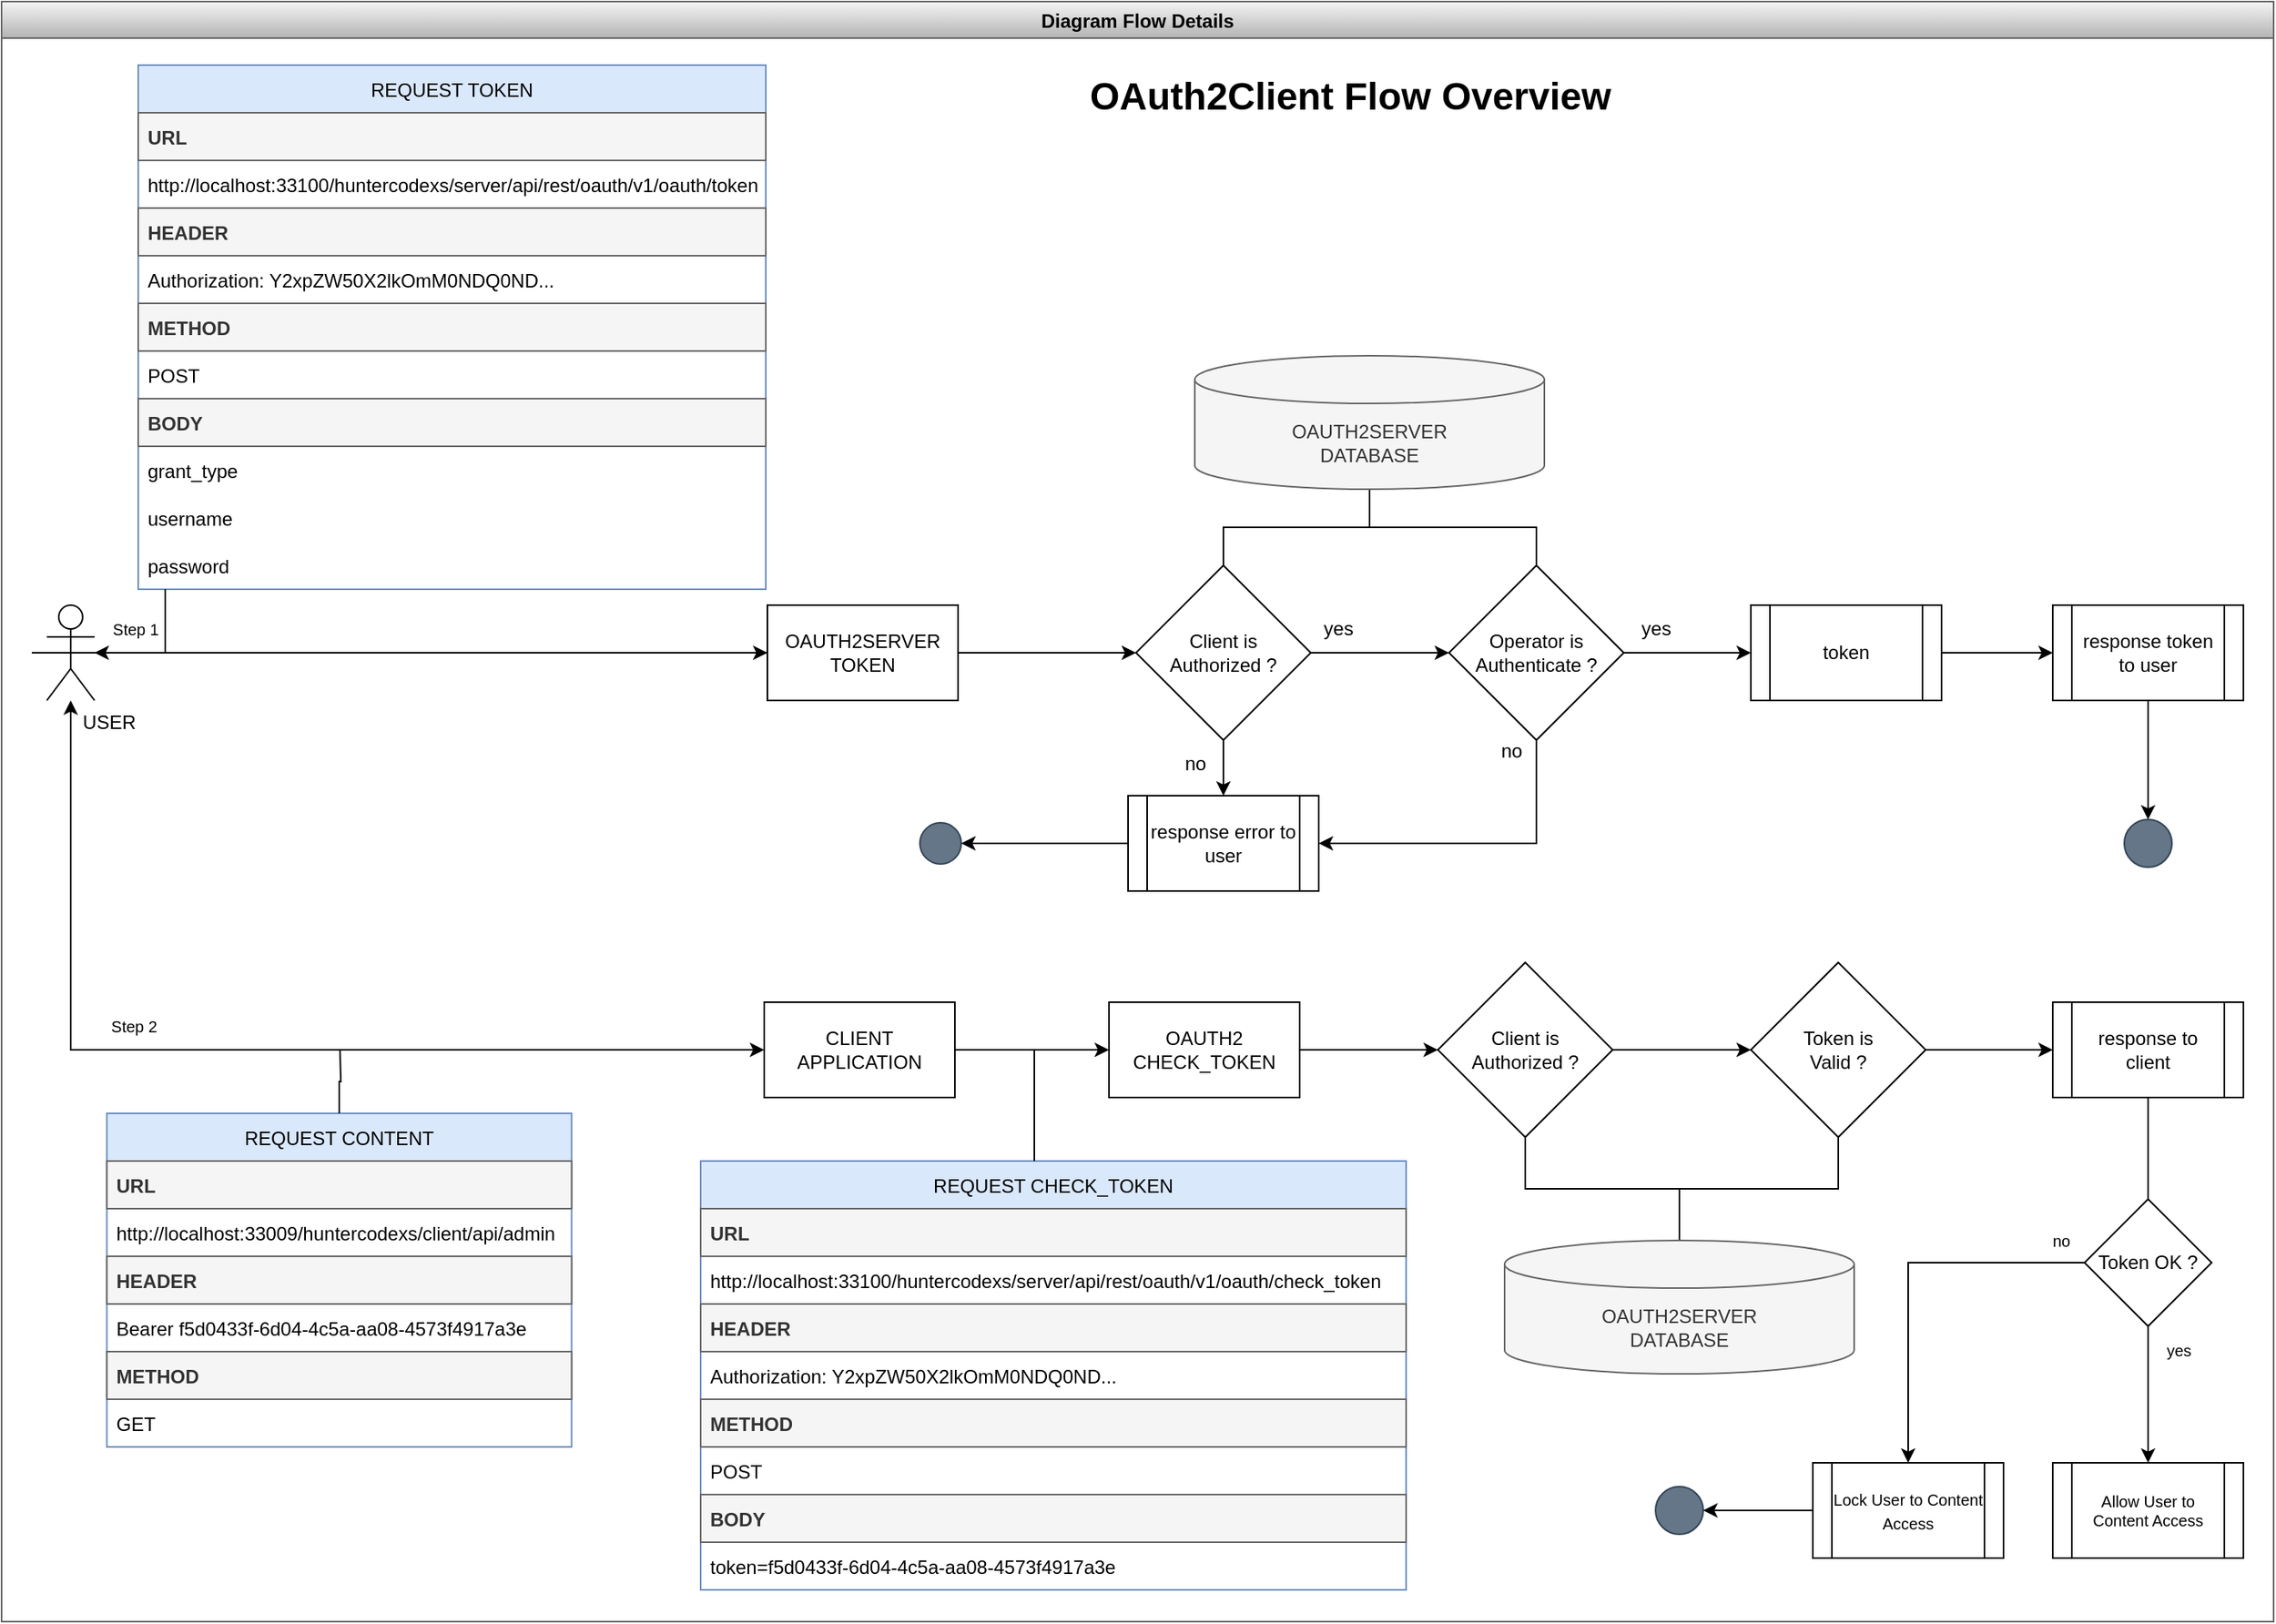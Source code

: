 <mxfile version="20.4.0" pages="2"><diagram id="6SfTcuLJVWcjgQGwC1J7" name="Details Driagram"><mxGraphModel dx="2302" dy="825" grid="1" gridSize="10" guides="1" tooltips="1" connect="1" arrows="1" fold="1" page="1" pageScale="1" pageWidth="827" pageHeight="1169" math="0" shadow="0"><root><mxCell id="0"/><mxCell id="1" parent="0"/><mxCell id="_FweccHP2HiVXsl0TKVh-1" value="Diagram Flow Details" style="swimlane;fillColor=#f5f5f5;gradientColor=#b3b3b3;strokeColor=#666666;" parent="1" vertex="1"><mxGeometry x="600" y="900" width="1430" height="1020" as="geometry"/></mxCell><mxCell id="_o2T65fUAI94a9yxA9JJ-2" style="edgeStyle=orthogonalEdgeStyle;rounded=0;orthogonalLoop=1;jettySize=auto;html=1;entryX=0;entryY=0.5;entryDx=0;entryDy=0;fontSize=10;" edge="1" parent="_FweccHP2HiVXsl0TKVh-1" source="_FweccHP2HiVXsl0TKVh-3" target="_FweccHP2HiVXsl0TKVh-12"><mxGeometry relative="1" as="geometry"/></mxCell><mxCell id="eOlTDfyj6BkM6Ht4Ye8c-1" style="edgeStyle=orthogonalEdgeStyle;rounded=0;orthogonalLoop=1;jettySize=auto;html=1;entryX=0;entryY=0.5;entryDx=0;entryDy=0;fontSize=10;startArrow=classic;startFill=1;endArrow=classic;endFill=1;" edge="1" parent="_FweccHP2HiVXsl0TKVh-1" source="_FweccHP2HiVXsl0TKVh-3" target="_FweccHP2HiVXsl0TKVh-8"><mxGeometry relative="1" as="geometry"><Array as="points"><mxPoint x="43" y="660"/></Array></mxGeometry></mxCell><mxCell id="_FweccHP2HiVXsl0TKVh-3" value="&amp;nbsp;&amp;nbsp;&amp;nbsp;&amp;nbsp;&amp;nbsp;&amp;nbsp;&amp;nbsp;&amp;nbsp;&amp;nbsp;&amp;nbsp;&amp;nbsp;&amp;nbsp;&amp;nbsp; USER" style="shape=umlActor;verticalLabelPosition=bottom;verticalAlign=top;html=1;outlineConnect=0;" parent="_FweccHP2HiVXsl0TKVh-1" vertex="1"><mxGeometry x="28.5" y="380" width="30" height="60" as="geometry"/></mxCell><mxCell id="_FweccHP2HiVXsl0TKVh-9" value="response to client" style="shape=process;whiteSpace=wrap;html=1;backgroundOutline=1;" parent="_FweccHP2HiVXsl0TKVh-1" vertex="1"><mxGeometry x="1291" y="630" width="120" height="60" as="geometry"/></mxCell><mxCell id="_FweccHP2HiVXsl0TKVh-10" style="edgeStyle=orthogonalEdgeStyle;rounded=0;orthogonalLoop=1;jettySize=auto;html=1;fontColor=#000000;" parent="_FweccHP2HiVXsl0TKVh-1" source="_FweccHP2HiVXsl0TKVh-11" target="_FweccHP2HiVXsl0TKVh-48" edge="1"><mxGeometry relative="1" as="geometry"/></mxCell><mxCell id="_FweccHP2HiVXsl0TKVh-11" value="&lt;div&gt;OAUTH2&lt;/div&gt;&lt;div&gt;CHECK_TOKEN&lt;br&gt;&lt;/div&gt;" style="whiteSpace=wrap;html=1;rounded=0;" parent="_FweccHP2HiVXsl0TKVh-1" vertex="1"><mxGeometry x="697" y="630" width="120" height="60" as="geometry"/></mxCell><mxCell id="_o2T65fUAI94a9yxA9JJ-4" style="edgeStyle=orthogonalEdgeStyle;rounded=0;orthogonalLoop=1;jettySize=auto;html=1;fontSize=10;" edge="1" parent="_FweccHP2HiVXsl0TKVh-1" source="_FweccHP2HiVXsl0TKVh-12" target="_FweccHP2HiVXsl0TKVh-3"><mxGeometry relative="1" as="geometry"/></mxCell><mxCell id="_FweccHP2HiVXsl0TKVh-12" value="&lt;div&gt;OAUTH2SERVER&lt;/div&gt;&lt;div&gt;TOKEN&lt;br&gt;&lt;/div&gt;" style="whiteSpace=wrap;html=1;rounded=0;" parent="_FweccHP2HiVXsl0TKVh-1" vertex="1"><mxGeometry x="482" y="380" width="120" height="60" as="geometry"/></mxCell><mxCell id="_FweccHP2HiVXsl0TKVh-13" value="token" style="shape=process;whiteSpace=wrap;html=1;backgroundOutline=1;" parent="_FweccHP2HiVXsl0TKVh-1" vertex="1"><mxGeometry x="1101" y="380" width="120" height="60" as="geometry"/></mxCell><mxCell id="_FweccHP2HiVXsl0TKVh-41" value="no" style="text;html=1;align=center;verticalAlign=middle;resizable=0;points=[];autosize=1;strokeColor=none;fillColor=none;fontColor=#000000;" parent="_FweccHP2HiVXsl0TKVh-1" vertex="1"><mxGeometry x="731" y="465" width="40" height="30" as="geometry"/></mxCell><mxCell id="_FweccHP2HiVXsl0TKVh-42" value="response error to user" style="shape=process;whiteSpace=wrap;html=1;backgroundOutline=1;" parent="_FweccHP2HiVXsl0TKVh-1" vertex="1"><mxGeometry x="709" y="500" width="120" height="60" as="geometry"/></mxCell><mxCell id="_FweccHP2HiVXsl0TKVh-43" value="yes" style="text;html=1;align=center;verticalAlign=middle;resizable=0;points=[];autosize=1;strokeColor=none;fillColor=none;fontColor=#000000;" parent="_FweccHP2HiVXsl0TKVh-1" vertex="1"><mxGeometry x="821" y="380" width="40" height="30" as="geometry"/></mxCell><mxCell id="_FweccHP2HiVXsl0TKVh-44" style="edgeStyle=orthogonalEdgeStyle;rounded=0;orthogonalLoop=1;jettySize=auto;html=1;entryX=1;entryY=0.5;entryDx=0;entryDy=0;fontColor=#000000;exitX=0.5;exitY=1;exitDx=0;exitDy=0;" parent="_FweccHP2HiVXsl0TKVh-1" source="_FweccHP2HiVXsl0TKVh-46" target="_FweccHP2HiVXsl0TKVh-42" edge="1"><mxGeometry relative="1" as="geometry"><mxPoint x="986" y="470" as="sourcePoint"/></mxGeometry></mxCell><mxCell id="_FweccHP2HiVXsl0TKVh-45" style="edgeStyle=orthogonalEdgeStyle;rounded=0;orthogonalLoop=1;jettySize=auto;html=1;fontColor=#000000;" parent="_FweccHP2HiVXsl0TKVh-1" source="_FweccHP2HiVXsl0TKVh-46" target="_FweccHP2HiVXsl0TKVh-13" edge="1"><mxGeometry relative="1" as="geometry"/></mxCell><mxCell id="_FweccHP2HiVXsl0TKVh-46" value="Operator is&lt;div&gt;Authenticate ?&lt;/div&gt;" style="rhombus;whiteSpace=wrap;html=1;rounded=0;" parent="_FweccHP2HiVXsl0TKVh-1" vertex="1"><mxGeometry x="911" y="355" width="110" height="110" as="geometry"/></mxCell><mxCell id="_FweccHP2HiVXsl0TKVh-48" value="&lt;div&gt;Client is&lt;/div&gt;&lt;div&gt;Authorized ?&lt;/div&gt;" style="rhombus;whiteSpace=wrap;html=1;rounded=0;" parent="_FweccHP2HiVXsl0TKVh-1" vertex="1"><mxGeometry x="904" y="605" width="110" height="110" as="geometry"/></mxCell><mxCell id="_FweccHP2HiVXsl0TKVh-49" value="no" style="text;html=1;align=center;verticalAlign=middle;resizable=0;points=[];autosize=1;strokeColor=none;fillColor=none;fontColor=#000000;" parent="_FweccHP2HiVXsl0TKVh-1" vertex="1"><mxGeometry x="930" y="457" width="40" height="30" as="geometry"/></mxCell><mxCell id="_FweccHP2HiVXsl0TKVh-51" style="edgeStyle=orthogonalEdgeStyle;rounded=0;orthogonalLoop=1;jettySize=auto;html=1;fontColor=#000000;" parent="_FweccHP2HiVXsl0TKVh-1" source="_FweccHP2HiVXsl0TKVh-52" target="_FweccHP2HiVXsl0TKVh-9" edge="1"><mxGeometry relative="1" as="geometry"/></mxCell><mxCell id="_FweccHP2HiVXsl0TKVh-52" value="&lt;div&gt;Token is &lt;br&gt;&lt;/div&gt;&lt;div&gt;Valid ?&lt;br&gt;&lt;/div&gt;" style="rhombus;whiteSpace=wrap;html=1;rounded=0;" parent="_FweccHP2HiVXsl0TKVh-1" vertex="1"><mxGeometry x="1101" y="605" width="110" height="110" as="geometry"/></mxCell><mxCell id="_FweccHP2HiVXsl0TKVh-53" value="" style="edgeStyle=orthogonalEdgeStyle;rounded=0;orthogonalLoop=1;jettySize=auto;html=1;fontColor=#000000;" parent="_FweccHP2HiVXsl0TKVh-1" source="_FweccHP2HiVXsl0TKVh-48" target="_FweccHP2HiVXsl0TKVh-52" edge="1"><mxGeometry relative="1" as="geometry"/></mxCell><mxCell id="_FweccHP2HiVXsl0TKVh-55" value="" style="ellipse;whiteSpace=wrap;html=1;aspect=fixed;labelBackgroundColor=none;fontColor=#ffffff;fillColor=#647687;strokeColor=#314354;" parent="_FweccHP2HiVXsl0TKVh-1" vertex="1"><mxGeometry x="578" y="517" width="26" height="26" as="geometry"/></mxCell><mxCell id="_FweccHP2HiVXsl0TKVh-56" style="edgeStyle=orthogonalEdgeStyle;rounded=0;orthogonalLoop=1;jettySize=auto;html=1;fontColor=#000000;" parent="_FweccHP2HiVXsl0TKVh-1" source="_FweccHP2HiVXsl0TKVh-42" target="_FweccHP2HiVXsl0TKVh-55" edge="1"><mxGeometry relative="1" as="geometry"><mxPoint x="561" y="530" as="targetPoint"/></mxGeometry></mxCell><mxCell id="_FweccHP2HiVXsl0TKVh-57" value="response token to user" style="shape=process;whiteSpace=wrap;html=1;backgroundOutline=1;" parent="_FweccHP2HiVXsl0TKVh-1" vertex="1"><mxGeometry x="1291" y="380" width="120" height="60" as="geometry"/></mxCell><mxCell id="_FweccHP2HiVXsl0TKVh-58" value="" style="edgeStyle=orthogonalEdgeStyle;rounded=0;orthogonalLoop=1;jettySize=auto;html=1;fontColor=#000000;" parent="_FweccHP2HiVXsl0TKVh-1" source="_FweccHP2HiVXsl0TKVh-13" target="_FweccHP2HiVXsl0TKVh-57" edge="1"><mxGeometry relative="1" as="geometry"/></mxCell><mxCell id="_FweccHP2HiVXsl0TKVh-59" value="" style="ellipse;whiteSpace=wrap;html=1;aspect=fixed;labelBackgroundColor=none;fontColor=#ffffff;fillColor=#647687;strokeColor=#314354;" parent="_FweccHP2HiVXsl0TKVh-1" vertex="1"><mxGeometry x="1336" y="515" width="30" height="30" as="geometry"/></mxCell><mxCell id="_FweccHP2HiVXsl0TKVh-61" style="edgeStyle=orthogonalEdgeStyle;rounded=0;orthogonalLoop=1;jettySize=auto;html=1;fontColor=#000000;" parent="_FweccHP2HiVXsl0TKVh-1" source="_FweccHP2HiVXsl0TKVh-57" target="_FweccHP2HiVXsl0TKVh-59" edge="1"><mxGeometry relative="1" as="geometry"/></mxCell><mxCell id="_FweccHP2HiVXsl0TKVh-62" style="edgeStyle=orthogonalEdgeStyle;rounded=0;orthogonalLoop=1;jettySize=auto;html=1;fontColor=#000000;endArrow=none;endFill=0;" parent="_FweccHP2HiVXsl0TKVh-1" source="_FweccHP2HiVXsl0TKVh-64" target="_FweccHP2HiVXsl0TKVh-48" edge="1"><mxGeometry relative="1" as="geometry"/></mxCell><mxCell id="_FweccHP2HiVXsl0TKVh-63" style="edgeStyle=orthogonalEdgeStyle;rounded=0;orthogonalLoop=1;jettySize=auto;html=1;fontColor=#000000;endArrow=none;endFill=0;" parent="_FweccHP2HiVXsl0TKVh-1" source="_FweccHP2HiVXsl0TKVh-64" target="_FweccHP2HiVXsl0TKVh-52" edge="1"><mxGeometry relative="1" as="geometry"/></mxCell><mxCell id="_FweccHP2HiVXsl0TKVh-64" value="&lt;div&gt;OAUTH2SERVER&lt;/div&gt;&lt;div&gt;DATABASE&lt;br&gt;&lt;/div&gt;" style="shape=cylinder3;whiteSpace=wrap;html=1;boundedLbl=1;backgroundOutline=1;size=15;labelBackgroundColor=none;fillColor=#f5f5f5;strokeColor=#666666;fontColor=#333333;" parent="_FweccHP2HiVXsl0TKVh-1" vertex="1"><mxGeometry x="946" y="780" width="220" height="84" as="geometry"/></mxCell><mxCell id="_FweccHP2HiVXsl0TKVh-65" style="edgeStyle=orthogonalEdgeStyle;rounded=0;orthogonalLoop=1;jettySize=auto;html=1;fontColor=#000000;endArrow=none;endFill=0;" parent="_FweccHP2HiVXsl0TKVh-1" source="_FweccHP2HiVXsl0TKVh-67" target="_FweccHP2HiVXsl0TKVh-46" edge="1"><mxGeometry relative="1" as="geometry"/></mxCell><mxCell id="_FweccHP2HiVXsl0TKVh-66" style="edgeStyle=orthogonalEdgeStyle;rounded=0;orthogonalLoop=1;jettySize=auto;html=1;endArrow=none;endFill=0;" parent="_FweccHP2HiVXsl0TKVh-1" source="_FweccHP2HiVXsl0TKVh-67" target="_FweccHP2HiVXsl0TKVh-70" edge="1"><mxGeometry relative="1" as="geometry"/></mxCell><mxCell id="_FweccHP2HiVXsl0TKVh-67" value="&lt;div&gt;OAUTH2SERVER&lt;/div&gt;&lt;div&gt;DATABASE&lt;br&gt;&lt;/div&gt;" style="shape=cylinder3;whiteSpace=wrap;html=1;boundedLbl=1;backgroundOutline=1;size=15;labelBackgroundColor=none;fillColor=#f5f5f5;strokeColor=#666666;fontColor=#333333;" parent="_FweccHP2HiVXsl0TKVh-1" vertex="1"><mxGeometry x="751" y="223" width="220" height="84" as="geometry"/></mxCell><mxCell id="_FweccHP2HiVXsl0TKVh-70" value="&lt;div&gt;Client is&lt;/div&gt;&lt;div&gt;Authorized ?&lt;/div&gt;" style="rhombus;whiteSpace=wrap;html=1;rounded=0;" parent="_FweccHP2HiVXsl0TKVh-1" vertex="1"><mxGeometry x="714" y="355" width="110" height="110" as="geometry"/></mxCell><mxCell id="_FweccHP2HiVXsl0TKVh-71" style="edgeStyle=orthogonalEdgeStyle;rounded=0;orthogonalLoop=1;jettySize=auto;html=1;fontColor=#000000;" parent="_FweccHP2HiVXsl0TKVh-1" source="_FweccHP2HiVXsl0TKVh-70" target="_FweccHP2HiVXsl0TKVh-42" edge="1"><mxGeometry relative="1" as="geometry"/></mxCell><mxCell id="_FweccHP2HiVXsl0TKVh-72" value="" style="edgeStyle=orthogonalEdgeStyle;rounded=0;orthogonalLoop=1;jettySize=auto;html=1;fontColor=#000000;" parent="_FweccHP2HiVXsl0TKVh-1" source="_FweccHP2HiVXsl0TKVh-70" target="_FweccHP2HiVXsl0TKVh-46" edge="1"><mxGeometry relative="1" as="geometry"/></mxCell><mxCell id="_FweccHP2HiVXsl0TKVh-73" value="" style="edgeStyle=orthogonalEdgeStyle;rounded=0;orthogonalLoop=1;jettySize=auto;html=1;fontColor=#000000;" parent="_FweccHP2HiVXsl0TKVh-1" source="_FweccHP2HiVXsl0TKVh-12" target="_FweccHP2HiVXsl0TKVh-70" edge="1"><mxGeometry relative="1" as="geometry"/></mxCell><mxCell id="_FweccHP2HiVXsl0TKVh-74" value="yes" style="text;html=1;align=center;verticalAlign=middle;resizable=0;points=[];autosize=1;strokeColor=none;fillColor=none;fontColor=#000000;" parent="_FweccHP2HiVXsl0TKVh-1" vertex="1"><mxGeometry x="1021" y="380" width="40" height="30" as="geometry"/></mxCell><mxCell id="_FweccHP2HiVXsl0TKVh-15" value="REQUEST TOKEN" style="swimlane;fontStyle=0;childLayout=stackLayout;horizontal=1;startSize=30;horizontalStack=0;resizeParent=1;resizeParentMax=0;resizeLast=0;collapsible=1;marginBottom=0;labelBackgroundColor=none;fillColor=#dae8fc;strokeColor=#6c8ebf;" parent="_FweccHP2HiVXsl0TKVh-1" vertex="1"><mxGeometry x="86" y="40" width="395" height="330" as="geometry"/></mxCell><mxCell id="_FweccHP2HiVXsl0TKVh-16" value="URL" style="text;align=left;verticalAlign=middle;spacingLeft=4;spacingRight=4;overflow=hidden;points=[[0,0.5],[1,0.5]];portConstraint=eastwest;rotatable=0;labelBackgroundColor=none;fontStyle=1;fillColor=#f5f5f5;fontColor=#333333;strokeColor=#666666;" parent="_FweccHP2HiVXsl0TKVh-15" vertex="1"><mxGeometry y="30" width="395" height="30" as="geometry"/></mxCell><mxCell id="_FweccHP2HiVXsl0TKVh-17" value="http://localhost:33100/huntercodexs/server/api/rest/oauth/v1/oauth/token" style="text;align=left;verticalAlign=middle;spacingLeft=4;spacingRight=4;overflow=hidden;points=[[0,0.5],[1,0.5]];portConstraint=eastwest;rotatable=0;labelBackgroundColor=none;fontStyle=0;" parent="_FweccHP2HiVXsl0TKVh-15" vertex="1"><mxGeometry y="60" width="395" height="30" as="geometry"/></mxCell><mxCell id="_FweccHP2HiVXsl0TKVh-18" value="HEADER" style="text;align=left;verticalAlign=middle;spacingLeft=4;spacingRight=4;overflow=hidden;points=[[0,0.5],[1,0.5]];portConstraint=eastwest;rotatable=0;labelBackgroundColor=none;fontStyle=1;fillColor=#f5f5f5;fontColor=#333333;strokeColor=#666666;" parent="_FweccHP2HiVXsl0TKVh-15" vertex="1"><mxGeometry y="90" width="395" height="30" as="geometry"/></mxCell><mxCell id="_FweccHP2HiVXsl0TKVh-19" value="Authorization: Y2xpZW50X2lkOmM0NDQ0ND..." style="text;align=left;verticalAlign=middle;spacingLeft=4;spacingRight=4;overflow=hidden;points=[[0,0.5],[1,0.5]];portConstraint=eastwest;rotatable=0;labelBackgroundColor=none;" parent="_FweccHP2HiVXsl0TKVh-15" vertex="1"><mxGeometry y="120" width="395" height="30" as="geometry"/></mxCell><mxCell id="_FweccHP2HiVXsl0TKVh-20" value="METHOD" style="text;align=left;verticalAlign=middle;spacingLeft=4;spacingRight=4;overflow=hidden;points=[[0,0.5],[1,0.5]];portConstraint=eastwest;rotatable=0;labelBackgroundColor=none;fontStyle=1;fillColor=#f5f5f5;fontColor=#333333;strokeColor=#666666;" parent="_FweccHP2HiVXsl0TKVh-15" vertex="1"><mxGeometry y="150" width="395" height="30" as="geometry"/></mxCell><mxCell id="_FweccHP2HiVXsl0TKVh-21" value="POST" style="text;align=left;verticalAlign=middle;spacingLeft=4;spacingRight=4;overflow=hidden;points=[[0,0.5],[1,0.5]];portConstraint=eastwest;rotatable=0;labelBackgroundColor=none;fontStyle=0;" parent="_FweccHP2HiVXsl0TKVh-15" vertex="1"><mxGeometry y="180" width="395" height="30" as="geometry"/></mxCell><mxCell id="_FweccHP2HiVXsl0TKVh-22" value="BODY" style="text;align=left;verticalAlign=middle;spacingLeft=4;spacingRight=4;overflow=hidden;points=[[0,0.5],[1,0.5]];portConstraint=eastwest;rotatable=0;labelBackgroundColor=none;fontStyle=1;fillColor=#f5f5f5;fontColor=#333333;strokeColor=#666666;" parent="_FweccHP2HiVXsl0TKVh-15" vertex="1"><mxGeometry y="210" width="395" height="30" as="geometry"/></mxCell><mxCell id="_FweccHP2HiVXsl0TKVh-23" value="grant_type" style="text;align=left;verticalAlign=middle;spacingLeft=4;spacingRight=4;overflow=hidden;points=[[0,0.5],[1,0.5]];portConstraint=eastwest;rotatable=0;labelBackgroundColor=none;fontStyle=0" parent="_FweccHP2HiVXsl0TKVh-15" vertex="1"><mxGeometry y="240" width="395" height="30" as="geometry"/></mxCell><mxCell id="_FweccHP2HiVXsl0TKVh-24" value="username" style="text;align=left;verticalAlign=middle;spacingLeft=4;spacingRight=4;overflow=hidden;points=[[0,0.5],[1,0.5]];portConstraint=eastwest;rotatable=0;labelBackgroundColor=none;fontStyle=0" parent="_FweccHP2HiVXsl0TKVh-15" vertex="1"><mxGeometry y="270" width="395" height="30" as="geometry"/></mxCell><mxCell id="_FweccHP2HiVXsl0TKVh-25" value="password" style="text;align=left;verticalAlign=middle;spacingLeft=4;spacingRight=4;overflow=hidden;points=[[0,0.5],[1,0.5]];portConstraint=eastwest;rotatable=0;labelBackgroundColor=none;fontStyle=0" parent="_FweccHP2HiVXsl0TKVh-15" vertex="1"><mxGeometry y="300" width="395" height="30" as="geometry"/></mxCell><mxCell id="eOlTDfyj6BkM6Ht4Ye8c-5" style="edgeStyle=orthogonalEdgeStyle;rounded=0;orthogonalLoop=1;jettySize=auto;html=1;fontSize=10;startArrow=none;startFill=0;endArrow=classic;endFill=1;" edge="1" parent="_FweccHP2HiVXsl0TKVh-1" source="_FweccHP2HiVXsl0TKVh-8" target="_FweccHP2HiVXsl0TKVh-11"><mxGeometry relative="1" as="geometry"/></mxCell><mxCell id="_FweccHP2HiVXsl0TKVh-8" value="&lt;div&gt;CLIENT&lt;/div&gt;&lt;div&gt;APPLICATION&lt;br&gt;&lt;/div&gt;" style="rounded=0;whiteSpace=wrap;html=1;" parent="_FweccHP2HiVXsl0TKVh-1" vertex="1"><mxGeometry x="480" y="630" width="120" height="60" as="geometry"/></mxCell><mxCell id="_o2T65fUAI94a9yxA9JJ-11" value="REQUEST CONTENT" style="swimlane;fontStyle=0;childLayout=stackLayout;horizontal=1;startSize=30;horizontalStack=0;resizeParent=1;resizeParentMax=0;resizeLast=0;collapsible=1;marginBottom=0;labelBackgroundColor=none;fillColor=#dae8fc;strokeColor=#6c8ebf;" vertex="1" parent="_FweccHP2HiVXsl0TKVh-1"><mxGeometry x="66.25" y="700" width="292.5" height="210" as="geometry"/></mxCell><mxCell id="_o2T65fUAI94a9yxA9JJ-12" value="URL" style="text;align=left;verticalAlign=middle;spacingLeft=4;spacingRight=4;overflow=hidden;points=[[0,0.5],[1,0.5]];portConstraint=eastwest;rotatable=0;labelBackgroundColor=none;fontStyle=1;fillColor=#f5f5f5;fontColor=#333333;strokeColor=#666666;" vertex="1" parent="_o2T65fUAI94a9yxA9JJ-11"><mxGeometry y="30" width="292.5" height="30" as="geometry"/></mxCell><mxCell id="_o2T65fUAI94a9yxA9JJ-13" value="http://localhost:33009/huntercodexs/client/api/admin" style="text;align=left;verticalAlign=middle;spacingLeft=4;spacingRight=4;overflow=hidden;points=[[0,0.5],[1,0.5]];portConstraint=eastwest;rotatable=0;labelBackgroundColor=none;fontStyle=0;" vertex="1" parent="_o2T65fUAI94a9yxA9JJ-11"><mxGeometry y="60" width="292.5" height="30" as="geometry"/></mxCell><mxCell id="_o2T65fUAI94a9yxA9JJ-14" value="HEADER" style="text;align=left;verticalAlign=middle;spacingLeft=4;spacingRight=4;overflow=hidden;points=[[0,0.5],[1,0.5]];portConstraint=eastwest;rotatable=0;labelBackgroundColor=none;fontStyle=1;fillColor=#f5f5f5;fontColor=#333333;strokeColor=#666666;" vertex="1" parent="_o2T65fUAI94a9yxA9JJ-11"><mxGeometry y="90" width="292.5" height="30" as="geometry"/></mxCell><mxCell id="_o2T65fUAI94a9yxA9JJ-15" value="Bearer f5d0433f-6d04-4c5a-aa08-4573f4917a3e" style="text;align=left;verticalAlign=middle;spacingLeft=4;spacingRight=4;overflow=hidden;points=[[0,0.5],[1,0.5]];portConstraint=eastwest;rotatable=0;labelBackgroundColor=none;" vertex="1" parent="_o2T65fUAI94a9yxA9JJ-11"><mxGeometry y="120" width="292.5" height="30" as="geometry"/></mxCell><mxCell id="_o2T65fUAI94a9yxA9JJ-16" value="METHOD" style="text;align=left;verticalAlign=middle;spacingLeft=4;spacingRight=4;overflow=hidden;points=[[0,0.5],[1,0.5]];portConstraint=eastwest;rotatable=0;labelBackgroundColor=none;fontStyle=1;fillColor=#f5f5f5;fontColor=#333333;strokeColor=#666666;" vertex="1" parent="_o2T65fUAI94a9yxA9JJ-11"><mxGeometry y="150" width="292.5" height="30" as="geometry"/></mxCell><mxCell id="_o2T65fUAI94a9yxA9JJ-17" value="GET" style="text;align=left;verticalAlign=middle;spacingLeft=4;spacingRight=4;overflow=hidden;points=[[0,0.5],[1,0.5]];portConstraint=eastwest;rotatable=0;labelBackgroundColor=none;fontStyle=0;" vertex="1" parent="_o2T65fUAI94a9yxA9JJ-11"><mxGeometry y="180" width="292.5" height="30" as="geometry"/></mxCell><mxCell id="eOlTDfyj6BkM6Ht4Ye8c-3" value="Step 1" style="text;html=1;align=center;verticalAlign=middle;resizable=0;points=[];autosize=1;strokeColor=none;fillColor=none;fontSize=10;" vertex="1" parent="_FweccHP2HiVXsl0TKVh-1"><mxGeometry x="58.5" y="380" width="50" height="30" as="geometry"/></mxCell><mxCell id="eOlTDfyj6BkM6Ht4Ye8c-4" value="Step 2" style="text;html=1;align=center;verticalAlign=middle;resizable=0;points=[];autosize=1;strokeColor=none;fillColor=none;fontSize=10;" vertex="1" parent="_FweccHP2HiVXsl0TKVh-1"><mxGeometry x="58" y="630" width="50" height="30" as="geometry"/></mxCell><mxCell id="_FweccHP2HiVXsl0TKVh-32" value="REQUEST CHECK_TOKEN" style="swimlane;fontStyle=0;childLayout=stackLayout;horizontal=1;startSize=30;horizontalStack=0;resizeParent=1;resizeParentMax=0;resizeLast=0;collapsible=1;marginBottom=0;labelBackgroundColor=none;fillColor=#dae8fc;strokeColor=#6c8ebf;" parent="_FweccHP2HiVXsl0TKVh-1" vertex="1"><mxGeometry x="440" y="730" width="444" height="270" as="geometry"/></mxCell><mxCell id="_FweccHP2HiVXsl0TKVh-33" value="URL" style="text;align=left;verticalAlign=middle;spacingLeft=4;spacingRight=4;overflow=hidden;points=[[0,0.5],[1,0.5]];portConstraint=eastwest;rotatable=0;labelBackgroundColor=none;fontStyle=1;fillColor=#f5f5f5;fontColor=#333333;strokeColor=#666666;" parent="_FweccHP2HiVXsl0TKVh-32" vertex="1"><mxGeometry y="30" width="444" height="30" as="geometry"/></mxCell><mxCell id="_FweccHP2HiVXsl0TKVh-34" value="http://localhost:33100/huntercodexs/server/api/rest/oauth/v1/oauth/check_token" style="text;align=left;verticalAlign=middle;spacingLeft=4;spacingRight=4;overflow=hidden;points=[[0,0.5],[1,0.5]];portConstraint=eastwest;rotatable=0;labelBackgroundColor=none;fontStyle=0;" parent="_FweccHP2HiVXsl0TKVh-32" vertex="1"><mxGeometry y="60" width="444" height="30" as="geometry"/></mxCell><mxCell id="_FweccHP2HiVXsl0TKVh-35" value="HEADER" style="text;align=left;verticalAlign=middle;spacingLeft=4;spacingRight=4;overflow=hidden;points=[[0,0.5],[1,0.5]];portConstraint=eastwest;rotatable=0;labelBackgroundColor=none;fontStyle=1;fillColor=#f5f5f5;fontColor=#333333;strokeColor=#666666;" parent="_FweccHP2HiVXsl0TKVh-32" vertex="1"><mxGeometry y="90" width="444" height="30" as="geometry"/></mxCell><mxCell id="_FweccHP2HiVXsl0TKVh-36" value="Authorization: Y2xpZW50X2lkOmM0NDQ0ND..." style="text;align=left;verticalAlign=middle;spacingLeft=4;spacingRight=4;overflow=hidden;points=[[0,0.5],[1,0.5]];portConstraint=eastwest;rotatable=0;labelBackgroundColor=none;" parent="_FweccHP2HiVXsl0TKVh-32" vertex="1"><mxGeometry y="120" width="444" height="30" as="geometry"/></mxCell><mxCell id="_FweccHP2HiVXsl0TKVh-37" value="METHOD" style="text;align=left;verticalAlign=middle;spacingLeft=4;spacingRight=4;overflow=hidden;points=[[0,0.5],[1,0.5]];portConstraint=eastwest;rotatable=0;labelBackgroundColor=none;fontStyle=1;fillColor=#f5f5f5;fontColor=#333333;strokeColor=#666666;" parent="_FweccHP2HiVXsl0TKVh-32" vertex="1"><mxGeometry y="150" width="444" height="30" as="geometry"/></mxCell><mxCell id="_FweccHP2HiVXsl0TKVh-38" value="POST" style="text;align=left;verticalAlign=middle;spacingLeft=4;spacingRight=4;overflow=hidden;points=[[0,0.5],[1,0.5]];portConstraint=eastwest;rotatable=0;labelBackgroundColor=none;fontStyle=0;" parent="_FweccHP2HiVXsl0TKVh-32" vertex="1"><mxGeometry y="180" width="444" height="30" as="geometry"/></mxCell><mxCell id="_FweccHP2HiVXsl0TKVh-39" value="BODY" style="text;align=left;verticalAlign=middle;spacingLeft=4;spacingRight=4;overflow=hidden;points=[[0,0.5],[1,0.5]];portConstraint=eastwest;rotatable=0;labelBackgroundColor=none;fontStyle=1;fillColor=#f5f5f5;fontColor=#333333;strokeColor=#666666;" parent="_FweccHP2HiVXsl0TKVh-32" vertex="1"><mxGeometry y="210" width="444" height="30" as="geometry"/></mxCell><mxCell id="_FweccHP2HiVXsl0TKVh-40" value="token=f5d0433f-6d04-4c5a-aa08-4573f4917a3e" style="text;align=left;verticalAlign=middle;spacingLeft=4;spacingRight=4;overflow=hidden;points=[[0,0.5],[1,0.5]];portConstraint=eastwest;rotatable=0;labelBackgroundColor=none;fontStyle=0" parent="_FweccHP2HiVXsl0TKVh-32" vertex="1"><mxGeometry y="240" width="444" height="30" as="geometry"/></mxCell><mxCell id="_FweccHP2HiVXsl0TKVh-4" value="&lt;h1&gt;OAuth2Client Flow Overview&lt;br&gt;&lt;/h1&gt;&lt;p&gt;&lt;br&gt;&lt;/p&gt;" style="text;html=1;strokeColor=none;fillColor=none;spacing=5;spacingTop=-20;whiteSpace=wrap;overflow=hidden;rounded=0;" parent="_FweccHP2HiVXsl0TKVh-1" vertex="1"><mxGeometry x="680" y="40" width="680" height="70" as="geometry"/></mxCell><mxCell id="eOlTDfyj6BkM6Ht4Ye8c-12" value="Allow User to Content Access" style="shape=process;whiteSpace=wrap;html=1;backgroundOutline=1;fontSize=10;" vertex="1" parent="_FweccHP2HiVXsl0TKVh-1"><mxGeometry x="1291" y="920" width="120" height="60" as="geometry"/></mxCell><mxCell id="eOlTDfyj6BkM6Ht4Ye8c-15" value="" style="ellipse;whiteSpace=wrap;html=1;aspect=fixed;labelBackgroundColor=none;fontColor=#ffffff;fillColor=#647687;strokeColor=#314354;" vertex="1" parent="_FweccHP2HiVXsl0TKVh-1"><mxGeometry x="1041" y="935" width="30" height="30" as="geometry"/></mxCell><mxCell id="eOlTDfyj6BkM6Ht4Ye8c-18" style="edgeStyle=orthogonalEdgeStyle;rounded=0;orthogonalLoop=1;jettySize=auto;html=1;fontSize=10;startArrow=none;startFill=0;endArrow=classic;endFill=1;" edge="1" parent="_FweccHP2HiVXsl0TKVh-1" source="eOlTDfyj6BkM6Ht4Ye8c-16" target="eOlTDfyj6BkM6Ht4Ye8c-15"><mxGeometry relative="1" as="geometry"/></mxCell><mxCell id="eOlTDfyj6BkM6Ht4Ye8c-16" value="&lt;font style=&quot;font-size: 10px;&quot;&gt;Lock User to Content Access&lt;/font&gt;" style="shape=process;whiteSpace=wrap;html=1;backgroundOutline=1;" vertex="1" parent="_FweccHP2HiVXsl0TKVh-1"><mxGeometry x="1140" y="920" width="120" height="60" as="geometry"/></mxCell><mxCell id="eOlTDfyj6BkM6Ht4Ye8c-19" value="yes" style="text;html=1;align=center;verticalAlign=middle;resizable=0;points=[];autosize=1;strokeColor=none;fillColor=none;fontSize=10;" vertex="1" parent="_FweccHP2HiVXsl0TKVh-1"><mxGeometry x="1350" y="834" width="40" height="30" as="geometry"/></mxCell><mxCell id="eOlTDfyj6BkM6Ht4Ye8c-7" value="Token OK ?" style="rhombus;whiteSpace=wrap;html=1;" vertex="1" parent="_FweccHP2HiVXsl0TKVh-1"><mxGeometry x="1311" y="754" width="80" height="80" as="geometry"/></mxCell><mxCell id="eOlTDfyj6BkM6Ht4Ye8c-8" value="" style="edgeStyle=orthogonalEdgeStyle;rounded=0;orthogonalLoop=1;jettySize=auto;html=1;fontSize=10;startArrow=none;startFill=0;endArrow=none;endFill=0;" edge="1" parent="_FweccHP2HiVXsl0TKVh-1" source="_FweccHP2HiVXsl0TKVh-9" target="eOlTDfyj6BkM6Ht4Ye8c-7"><mxGeometry relative="1" as="geometry"/></mxCell><mxCell id="eOlTDfyj6BkM6Ht4Ye8c-14" style="edgeStyle=orthogonalEdgeStyle;rounded=0;orthogonalLoop=1;jettySize=auto;html=1;fontSize=10;startArrow=none;startFill=0;endArrow=classic;endFill=1;" edge="1" parent="_FweccHP2HiVXsl0TKVh-1" source="eOlTDfyj6BkM6Ht4Ye8c-7" target="eOlTDfyj6BkM6Ht4Ye8c-12"><mxGeometry relative="1" as="geometry"/></mxCell><mxCell id="eOlTDfyj6BkM6Ht4Ye8c-17" style="edgeStyle=orthogonalEdgeStyle;rounded=0;orthogonalLoop=1;jettySize=auto;html=1;fontSize=10;startArrow=none;startFill=0;endArrow=classic;endFill=1;" edge="1" parent="_FweccHP2HiVXsl0TKVh-1" source="eOlTDfyj6BkM6Ht4Ye8c-7" target="eOlTDfyj6BkM6Ht4Ye8c-16"><mxGeometry relative="1" as="geometry"/></mxCell><mxCell id="eOlTDfyj6BkM6Ht4Ye8c-20" value="no" style="text;html=1;align=center;verticalAlign=middle;resizable=0;points=[];autosize=1;strokeColor=none;fillColor=none;fontSize=10;" vertex="1" parent="_FweccHP2HiVXsl0TKVh-1"><mxGeometry x="1281" y="765" width="30" height="30" as="geometry"/></mxCell><mxCell id="_o2T65fUAI94a9yxA9JJ-7" style="edgeStyle=orthogonalEdgeStyle;rounded=0;orthogonalLoop=1;jettySize=auto;html=1;fontSize=10;startArrow=none;startFill=0;endArrow=none;endFill=0;" edge="1" parent="1"><mxGeometry relative="1" as="geometry"><mxPoint x="619" y="1310" as="targetPoint"/><mxPoint x="703" y="1270" as="sourcePoint"/><Array as="points"><mxPoint x="703" y="1310"/></Array></mxGeometry></mxCell><mxCell id="eOlTDfyj6BkM6Ht4Ye8c-2" style="edgeStyle=orthogonalEdgeStyle;rounded=0;orthogonalLoop=1;jettySize=auto;html=1;fontSize=10;startArrow=none;startFill=0;endArrow=none;endFill=0;exitX=0.5;exitY=0;exitDx=0;exitDy=0;" edge="1" parent="1" source="_o2T65fUAI94a9yxA9JJ-11"><mxGeometry relative="1" as="geometry"><mxPoint x="813" y="1560" as="targetPoint"/></mxGeometry></mxCell><mxCell id="eOlTDfyj6BkM6Ht4Ye8c-6" style="edgeStyle=orthogonalEdgeStyle;rounded=0;orthogonalLoop=1;jettySize=auto;html=1;fontSize=10;startArrow=none;startFill=0;endArrow=none;endFill=0;" edge="1" parent="1" source="_FweccHP2HiVXsl0TKVh-32"><mxGeometry relative="1" as="geometry"><mxPoint x="1250" y="1560" as="targetPoint"/><Array as="points"><mxPoint x="1250" y="1580"/><mxPoint x="1250" y="1580"/></Array></mxGeometry></mxCell></root></mxGraphModel></diagram><diagram id="C9yEY-RNI2M7WClOxXnk" name="Sequence Diagram"><mxGraphModel dx="2062" dy="825" grid="1" gridSize="10" guides="1" tooltips="1" connect="1" arrows="1" fold="1" page="1" pageScale="1" pageWidth="827" pageHeight="1169" math="0" shadow="0"><root><mxCell id="0"/><mxCell id="1" parent="0"/><mxCell id="39jey2CzF_tM3Z17nE0e-1" value="Sequence Diagram" style="swimlane;fillColor=#f5f5f5;gradientColor=#b3b3b3;strokeColor=#666666;startSize=23;" parent="1" vertex="1"><mxGeometry x="330" y="791" width="940" height="789" as="geometry"/></mxCell><mxCell id="U3hAih0H012TFPI7SFga-5" style="edgeStyle=orthogonalEdgeStyle;rounded=0;orthogonalLoop=1;jettySize=auto;html=1;entryX=0;entryY=0.5;entryDx=0;entryDy=0;fontSize=10;endArrow=classic;endFill=1;" parent="39jey2CzF_tM3Z17nE0e-1" source="39jey2CzF_tM3Z17nE0e-3" target="Gk06aqnEyy-KreZQTkhO-3" edge="1"><mxGeometry relative="1" as="geometry"/></mxCell><mxCell id="39jey2CzF_tM3Z17nE0e-3" value="USER" style="shape=umlActor;verticalLabelPosition=bottom;verticalAlign=top;html=1;outlineConnect=0;" parent="39jey2CzF_tM3Z17nE0e-1" vertex="1"><mxGeometry x="30" y="469" width="30" height="60" as="geometry"/></mxCell><mxCell id="39jey2CzF_tM3Z17nE0e-4" value="&lt;h1&gt;OAuth2Client Sequence Diagram&lt;br&gt;&lt;/h1&gt;&lt;p&gt;&lt;br&gt;&lt;/p&gt;" style="text;html=1;strokeColor=none;fillColor=none;spacing=5;spacingTop=-20;whiteSpace=wrap;overflow=hidden;rounded=0;" parent="39jey2CzF_tM3Z17nE0e-1" vertex="1"><mxGeometry x="20" y="40" width="680" height="70" as="geometry"/></mxCell><mxCell id="39jey2CzF_tM3Z17nE0e-78" style="edgeStyle=orthogonalEdgeStyle;rounded=0;orthogonalLoop=1;jettySize=auto;html=1;dashed=1;endArrow=none;endFill=0;" parent="39jey2CzF_tM3Z17nE0e-1" source="39jey2CzF_tM3Z17nE0e-75" target="39jey2CzF_tM3Z17nE0e-77" edge="1"><mxGeometry relative="1" as="geometry"/></mxCell><mxCell id="39jey2CzF_tM3Z17nE0e-75" value="&lt;div&gt;OAUTH2CLIENT&lt;/div&gt;&lt;div&gt;RESOURCE&lt;br&gt;&lt;/div&gt;" style="rounded=0;whiteSpace=wrap;html=1;" parent="39jey2CzF_tM3Z17nE0e-1" vertex="1"><mxGeometry x="452" y="130" width="120" height="60" as="geometry"/></mxCell><mxCell id="39jey2CzF_tM3Z17nE0e-76" value="&lt;div&gt;OAUTH2SERVER&lt;/div&gt;&lt;div&gt;AUTHORIZATION&lt;/div&gt;" style="rounded=0;whiteSpace=wrap;html=1;" parent="39jey2CzF_tM3Z17nE0e-1" vertex="1"><mxGeometry x="726" y="130" width="120" height="60" as="geometry"/></mxCell><mxCell id="39jey2CzF_tM3Z17nE0e-77" value="" style="rounded=0;whiteSpace=wrap;html=1;" parent="39jey2CzF_tM3Z17nE0e-1" vertex="1"><mxGeometry x="507" y="229" width="10" height="541" as="geometry"/></mxCell><mxCell id="39jey2CzF_tM3Z17nE0e-79" style="edgeStyle=orthogonalEdgeStyle;rounded=0;orthogonalLoop=1;jettySize=auto;html=1;dashed=1;endArrow=none;endFill=0;" parent="39jey2CzF_tM3Z17nE0e-1" source="39jey2CzF_tM3Z17nE0e-76" target="39jey2CzF_tM3Z17nE0e-80" edge="1"><mxGeometry relative="1" as="geometry"><mxPoint x="786" y="200" as="sourcePoint"/></mxGeometry></mxCell><mxCell id="TyjkXbX3zEUdP1QnjzFa-8" style="edgeStyle=orthogonalEdgeStyle;rounded=0;orthogonalLoop=1;jettySize=auto;html=1;entryX=1.034;entryY=0.36;entryDx=0;entryDy=0;fontSize=10;endArrow=classic;endFill=1;dashed=1;entryPerimeter=0;" parent="39jey2CzF_tM3Z17nE0e-1" edge="1"><mxGeometry relative="1" as="geometry"><mxPoint x="781" y="442.5" as="sourcePoint"/><mxPoint x="241.34" y="441.96" as="targetPoint"/><Array as="points"><mxPoint x="511" y="442"/></Array></mxGeometry></mxCell><mxCell id="39jey2CzF_tM3Z17nE0e-80" value="" style="rounded=0;whiteSpace=wrap;html=1;" parent="39jey2CzF_tM3Z17nE0e-1" vertex="1"><mxGeometry x="781" y="229" width="10" height="541" as="geometry"/></mxCell><mxCell id="TyjkXbX3zEUdP1QnjzFa-1" value="&lt;div&gt;&lt;b&gt;&lt;font style=&quot;font-size: 10px;&quot;&gt;Request token&lt;/font&gt;&lt;/b&gt;&lt;/div&gt;&lt;div&gt;&lt;font style=&quot;font-size: 10px;&quot; size=&quot;3&quot;&gt;http://localhost:33100/huntercodexs/server/api/rest/oauth/v1/oauth/token&lt;/font&gt;&lt;/div&gt;" style="text;whiteSpace=wrap;html=1;" parent="39jey2CzF_tM3Z17nE0e-1" vertex="1"><mxGeometry x="247" y="193" width="253" height="30" as="geometry"/></mxCell><mxCell id="TyjkXbX3zEUdP1QnjzFa-2" style="edgeStyle=orthogonalEdgeStyle;rounded=0;orthogonalLoop=1;jettySize=auto;html=1;fontSize=10;endArrow=classic;endFill=1;entryX=0.9;entryY=0.177;entryDx=0;entryDy=0;entryPerimeter=0;" parent="39jey2CzF_tM3Z17nE0e-1" edge="1"><mxGeometry relative="1" as="geometry"><mxPoint x="791" y="262" as="sourcePoint"/><mxPoint x="790" y="289.057" as="targetPoint"/><Array as="points"><mxPoint x="906" y="262"/><mxPoint x="906" y="289"/></Array></mxGeometry></mxCell><mxCell id="TyjkXbX3zEUdP1QnjzFa-3" value="&lt;div&gt;&lt;b&gt;Client Authorization&lt;/b&gt;&lt;/div&gt;" style="text;html=1;align=center;verticalAlign=middle;resizable=0;points=[];autosize=1;strokeColor=none;fillColor=none;fontSize=10;" parent="39jey2CzF_tM3Z17nE0e-1" vertex="1"><mxGeometry x="791" y="238" width="120" height="30" as="geometry"/></mxCell><mxCell id="TyjkXbX3zEUdP1QnjzFa-4" style="edgeStyle=orthogonalEdgeStyle;rounded=0;orthogonalLoop=1;jettySize=auto;html=1;fontSize=10;endArrow=classic;endFill=1;" parent="39jey2CzF_tM3Z17nE0e-1" edge="1"><mxGeometry relative="1" as="geometry"><mxPoint x="791" y="334.0" as="sourcePoint"/><mxPoint x="791" y="354.0" as="targetPoint"/><Array as="points"><mxPoint x="906" y="334"/><mxPoint x="906" y="354"/></Array></mxGeometry></mxCell><mxCell id="TyjkXbX3zEUdP1QnjzFa-5" value="&lt;b&gt;Operator Athenticate&lt;/b&gt;" style="text;html=1;align=center;verticalAlign=middle;resizable=0;points=[];autosize=1;strokeColor=none;fillColor=none;fontSize=10;" parent="39jey2CzF_tM3Z17nE0e-1" vertex="1"><mxGeometry x="791" y="310" width="120" height="30" as="geometry"/></mxCell><mxCell id="TyjkXbX3zEUdP1QnjzFa-6" style="edgeStyle=orthogonalEdgeStyle;rounded=0;orthogonalLoop=1;jettySize=auto;html=1;fontSize=10;endArrow=classic;endFill=1;" parent="39jey2CzF_tM3Z17nE0e-1" edge="1"><mxGeometry relative="1" as="geometry"><mxPoint x="791" y="396.0" as="sourcePoint"/><mxPoint x="791" y="416.0" as="targetPoint"/><Array as="points"><mxPoint x="906" y="396"/><mxPoint x="906" y="416"/></Array></mxGeometry></mxCell><mxCell id="TyjkXbX3zEUdP1QnjzFa-7" value="&lt;b&gt;Generate Token&lt;/b&gt;" style="text;html=1;align=center;verticalAlign=middle;resizable=0;points=[];autosize=1;strokeColor=none;fillColor=none;fontSize=10;" parent="39jey2CzF_tM3Z17nE0e-1" vertex="1"><mxGeometry x="801" y="372" width="100" height="30" as="geometry"/></mxCell><mxCell id="Gk06aqnEyy-KreZQTkhO-2" value="OPERATOR" style="rounded=0;whiteSpace=wrap;html=1;" parent="39jey2CzF_tM3Z17nE0e-1" vertex="1"><mxGeometry x="176" y="130" width="120" height="60" as="geometry"/></mxCell><mxCell id="Gk06aqnEyy-KreZQTkhO-5" style="edgeStyle=orthogonalEdgeStyle;rounded=0;orthogonalLoop=1;jettySize=auto;html=1;entryX=-0.1;entryY=0.023;entryDx=0;entryDy=0;entryPerimeter=0;fontSize=10;endArrow=classic;endFill=1;exitX=1.1;exitY=0.023;exitDx=0;exitDy=0;exitPerimeter=0;" parent="39jey2CzF_tM3Z17nE0e-1" source="Gk06aqnEyy-KreZQTkhO-3" target="39jey2CzF_tM3Z17nE0e-80" edge="1"><mxGeometry relative="1" as="geometry"/></mxCell><mxCell id="Gk06aqnEyy-KreZQTkhO-13" style="edgeStyle=orthogonalEdgeStyle;rounded=0;orthogonalLoop=1;jettySize=auto;html=1;fontSize=10;endArrow=classic;endFill=1;" parent="39jey2CzF_tM3Z17nE0e-1" edge="1"><mxGeometry relative="1" as="geometry"><mxPoint x="241" y="502.5" as="sourcePoint"/><mxPoint x="508" y="502.5" as="targetPoint"/></mxGeometry></mxCell><mxCell id="Gk06aqnEyy-KreZQTkhO-3" value="" style="rounded=0;whiteSpace=wrap;html=1;" parent="39jey2CzF_tM3Z17nE0e-1" vertex="1"><mxGeometry x="231" y="229" width="10" height="541" as="geometry"/></mxCell><mxCell id="Gk06aqnEyy-KreZQTkhO-1" style="edgeStyle=orthogonalEdgeStyle;rounded=0;orthogonalLoop=1;jettySize=auto;html=1;dashed=1;endArrow=none;endFill=0;" parent="39jey2CzF_tM3Z17nE0e-1" source="Gk06aqnEyy-KreZQTkhO-2" target="Gk06aqnEyy-KreZQTkhO-3" edge="1"><mxGeometry relative="1" as="geometry"/></mxCell><mxCell id="Gk06aqnEyy-KreZQTkhO-14" value="&lt;div&gt;&lt;b&gt;&lt;font style=&quot;font-size: 10px;&quot;&gt;Request access (using Bearer Token)&lt;br&gt;&lt;/font&gt;&lt;/b&gt;&lt;/div&gt;&lt;div&gt;&lt;font style=&quot;font-size: 10px;&quot;&gt;http://localhost:33009/huntercodexs/client/api/admin&lt;/font&gt;&lt;/div&gt;" style="text;whiteSpace=wrap;html=1;" parent="39jey2CzF_tM3Z17nE0e-1" vertex="1"><mxGeometry x="247" y="465" width="250" height="30" as="geometry"/></mxCell><mxCell id="Gk06aqnEyy-KreZQTkhO-15" value="" style="endArrow=classic;html=1;rounded=0;exitX=1;exitY=0.048;exitDx=0;exitDy=0;exitPerimeter=0;entryX=0;entryY=0.048;entryDx=0;entryDy=0;entryPerimeter=0;" parent="39jey2CzF_tM3Z17nE0e-1" edge="1"><mxGeometry width="50" height="50" relative="1" as="geometry"><mxPoint x="518" y="535.168" as="sourcePoint"/><mxPoint x="781" y="535.168" as="targetPoint"/></mxGeometry></mxCell><mxCell id="Gk06aqnEyy-KreZQTkhO-16" value="&lt;div&gt;&lt;b&gt;&lt;font style=&quot;font-size: 10px;&quot;&gt;Request check_token&lt;/font&gt;&lt;/b&gt;&lt;/div&gt;&lt;div&gt;&lt;font style=&quot;font-size: 10px;&quot; size=&quot;3&quot;&gt;http://localhost:33100/huntercodexs/server/api/rest/oauth/v1/oauth/check_token&lt;/font&gt;&lt;/div&gt;" style="text;whiteSpace=wrap;html=1;" parent="39jey2CzF_tM3Z17nE0e-1" vertex="1"><mxGeometry x="520" y="484" width="290" height="30" as="geometry"/></mxCell><mxCell id="Gk06aqnEyy-KreZQTkhO-17" style="edgeStyle=orthogonalEdgeStyle;rounded=0;orthogonalLoop=1;jettySize=auto;html=1;fontSize=10;endArrow=classic;endFill=1;entryX=0.9;entryY=0.177;entryDx=0;entryDy=0;entryPerimeter=0;" parent="39jey2CzF_tM3Z17nE0e-1" edge="1"><mxGeometry relative="1" as="geometry"><mxPoint x="792" y="550.9" as="sourcePoint"/><mxPoint x="791" y="577.957" as="targetPoint"/><Array as="points"><mxPoint x="907" y="550.9"/><mxPoint x="907" y="577.9"/></Array></mxGeometry></mxCell><mxCell id="Gk06aqnEyy-KreZQTkhO-18" value="&lt;div&gt;Client Authorization&lt;/div&gt;" style="text;html=1;align=center;verticalAlign=middle;resizable=0;points=[];autosize=1;strokeColor=none;fillColor=none;fontSize=10;" parent="39jey2CzF_tM3Z17nE0e-1" vertex="1"><mxGeometry x="792" y="526.9" width="120" height="30" as="geometry"/></mxCell><mxCell id="Gk06aqnEyy-KreZQTkhO-19" style="edgeStyle=orthogonalEdgeStyle;rounded=0;orthogonalLoop=1;jettySize=auto;html=1;fontSize=10;endArrow=classic;endFill=1;" parent="39jey2CzF_tM3Z17nE0e-1" edge="1"><mxGeometry relative="1" as="geometry"><mxPoint x="791" y="621.0" as="sourcePoint"/><mxPoint x="791" y="641.0" as="targetPoint"/><Array as="points"><mxPoint x="906" y="621"/><mxPoint x="906" y="641"/></Array></mxGeometry></mxCell><mxCell id="Gk06aqnEyy-KreZQTkhO-20" value="Token Validate" style="text;html=1;align=center;verticalAlign=middle;resizable=0;points=[];autosize=1;strokeColor=none;fillColor=none;fontSize=10;" parent="39jey2CzF_tM3Z17nE0e-1" vertex="1"><mxGeometry x="806" y="597" width="90" height="30" as="geometry"/></mxCell><mxCell id="Gk06aqnEyy-KreZQTkhO-21" style="edgeStyle=orthogonalEdgeStyle;rounded=0;orthogonalLoop=1;jettySize=auto;html=1;entryX=1;entryY=0.5;entryDx=0;entryDy=0;fontSize=10;endArrow=classic;endFill=1;dashed=1;" parent="39jey2CzF_tM3Z17nE0e-1" edge="1"><mxGeometry relative="1" as="geometry"><mxPoint x="781" y="673.5" as="sourcePoint"/><mxPoint x="518" y="673.5" as="targetPoint"/></mxGeometry></mxCell><mxCell id="Gk06aqnEyy-KreZQTkhO-22" value="&lt;div&gt;&lt;font style=&quot;font-size: 10px;&quot;&gt;Response OK&lt;br&gt;&lt;/font&gt;&lt;/div&gt;&lt;font style=&quot;font-size: 10px;&quot;&gt;&lt;/font&gt;" style="text;whiteSpace=wrap;html=1;" parent="39jey2CzF_tM3Z17nE0e-1" vertex="1"><mxGeometry x="526" y="648" width="250" height="18" as="geometry"/></mxCell><mxCell id="U3hAih0H012TFPI7SFga-1" style="edgeStyle=orthogonalEdgeStyle;rounded=0;orthogonalLoop=1;jettySize=auto;html=1;entryX=1;entryY=0.5;entryDx=0;entryDy=0;fontSize=10;endArrow=classic;endFill=1;dashed=1;" parent="39jey2CzF_tM3Z17nE0e-1" edge="1"><mxGeometry relative="1" as="geometry"><mxPoint x="505.5" y="702" as="sourcePoint"/><mxPoint x="238.5" y="702" as="targetPoint"/></mxGeometry></mxCell><mxCell id="U3hAih0H012TFPI7SFga-2" value="&lt;div&gt;&lt;b&gt;&lt;font style=&quot;font-size: 10px;&quot;&gt;Allow &lt;font style=&quot;font-size: 10px;&quot;&gt;operator&lt;/font&gt;&lt;/font&gt;&lt;/b&gt;&lt;font style=&quot;font-size: 10px;&quot;&gt;&lt;b&gt; to &lt;/b&gt;&lt;font style=&quot;font-size: 10px;&quot;&gt;&lt;b&gt;View Content &lt;/b&gt;&lt;br&gt;&lt;/font&gt;&lt;/font&gt;&lt;/div&gt;&lt;div&gt;&lt;font style=&quot;font-size: 10px;&quot;&gt;&lt;font style=&quot;font-size: 10px;&quot;&gt;/huntercodexs/client/api/admin&lt;/font&gt;&lt;/font&gt;&lt;/div&gt;" style="text;whiteSpace=wrap;html=1;" parent="39jey2CzF_tM3Z17nE0e-1" vertex="1"><mxGeometry x="248.5" y="666" width="250" height="34" as="geometry"/></mxCell><mxCell id="Gk06aqnEyy-KreZQTkhO-6" value="&lt;div&gt;&lt;b&gt;&lt;font style=&quot;font-size: 10px;&quot;&gt;Response token to Client&lt;/font&gt;&lt;/b&gt;&lt;/div&gt;&lt;font style=&quot;font-size: 10px;&quot;&gt;f5d0433f-6d04-4c5a-aa08-4573f4917a3e&lt;/font&gt;" style="text;whiteSpace=wrap;html=1;" parent="39jey2CzF_tM3Z17nE0e-1" vertex="1"><mxGeometry x="526" y="404" width="250" height="29" as="geometry"/></mxCell></root></mxGraphModel></diagram></mxfile>